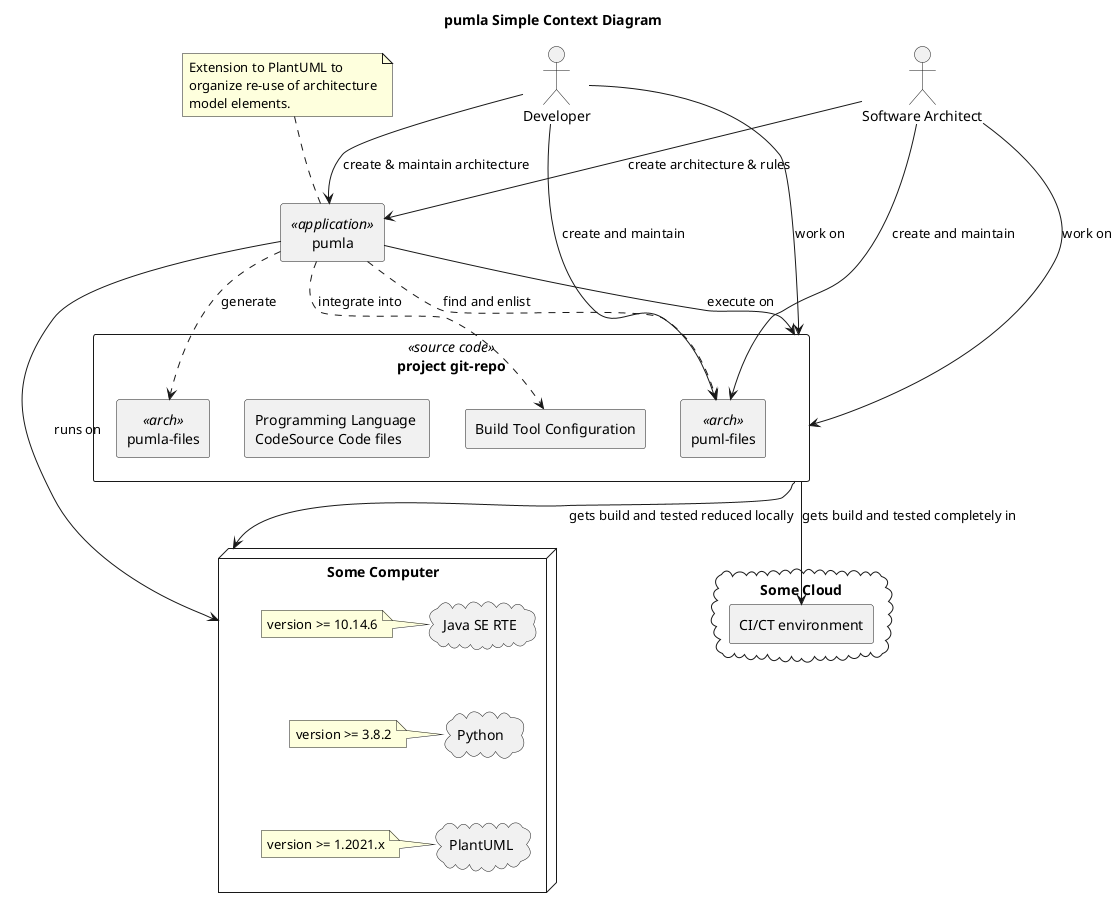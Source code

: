 @startuml

skinparam componentStyle uml2

title pumla Simple Context Diagram


:Software Architect: as swac
:Developer: as dev


rectangle "pumla" <<application>> as pumla {

}

rectangle "project git-repo" <<source code>> as pgr {
rectangle "puml-files" <<arch>>  as pumlf {
}
rectangle "pumla-files" <<arch>> as pumlaf {
}
rectangle "Programming Language \nCodeSource Code files" {
}
rectangle "Build Tool Configuration" as btc {
}
}

note top of pumla
    Extension to PlantUML to
    organize re-use of architecture
    model elements.
end note


node "Some Computer" as sco {
cloud "Java SE RTE" as Java {
}
 note left of Java : version >= 10.14.6

cloud Python {
 }
 note left of Python: version >= 3.8.2

cloud PlantUML as puml {

 }
 note left of puml: version >= 1.2021.x

}

cloud "Some Cloud" as cloud {
 rectangle "CI/CT environment" as cict {
 }
}

Java -[hidden]-> Python
Python -[hidden]-> puml

pumla -down-> sco: runs on

swac-->pumla: create architecture & rules
dev-->pumla: create & maintain architecture
swac-->pgr: work on
dev-->pgr: work on
pumla --> pgr: execute on
pumla ..> btc: integrate into
pumla ..> pumlaf: generate
pumla ..> pumlf: find and enlist
dev --> pumlf : create and maintain
swac --> pumlf: create and maintain
pgr --> cict : gets build and tested completely in
pgr --> sco : gets build and tested reduced locally

@enduml